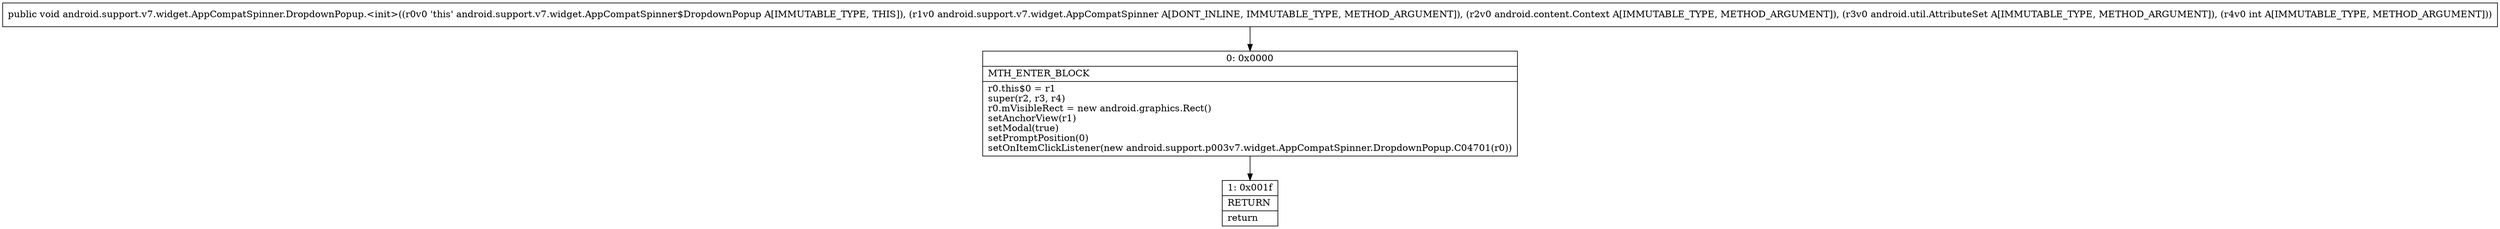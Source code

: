 digraph "CFG forandroid.support.v7.widget.AppCompatSpinner.DropdownPopup.\<init\>(Landroid\/support\/v7\/widget\/AppCompatSpinner;Landroid\/content\/Context;Landroid\/util\/AttributeSet;I)V" {
Node_0 [shape=record,label="{0\:\ 0x0000|MTH_ENTER_BLOCK\l|r0.this$0 = r1\lsuper(r2, r3, r4)\lr0.mVisibleRect = new android.graphics.Rect()\lsetAnchorView(r1)\lsetModal(true)\lsetPromptPosition(0)\lsetOnItemClickListener(new android.support.p003v7.widget.AppCompatSpinner.DropdownPopup.C04701(r0))\l}"];
Node_1 [shape=record,label="{1\:\ 0x001f|RETURN\l|return\l}"];
MethodNode[shape=record,label="{public void android.support.v7.widget.AppCompatSpinner.DropdownPopup.\<init\>((r0v0 'this' android.support.v7.widget.AppCompatSpinner$DropdownPopup A[IMMUTABLE_TYPE, THIS]), (r1v0 android.support.v7.widget.AppCompatSpinner A[DONT_INLINE, IMMUTABLE_TYPE, METHOD_ARGUMENT]), (r2v0 android.content.Context A[IMMUTABLE_TYPE, METHOD_ARGUMENT]), (r3v0 android.util.AttributeSet A[IMMUTABLE_TYPE, METHOD_ARGUMENT]), (r4v0 int A[IMMUTABLE_TYPE, METHOD_ARGUMENT])) }"];
MethodNode -> Node_0;
Node_0 -> Node_1;
}

